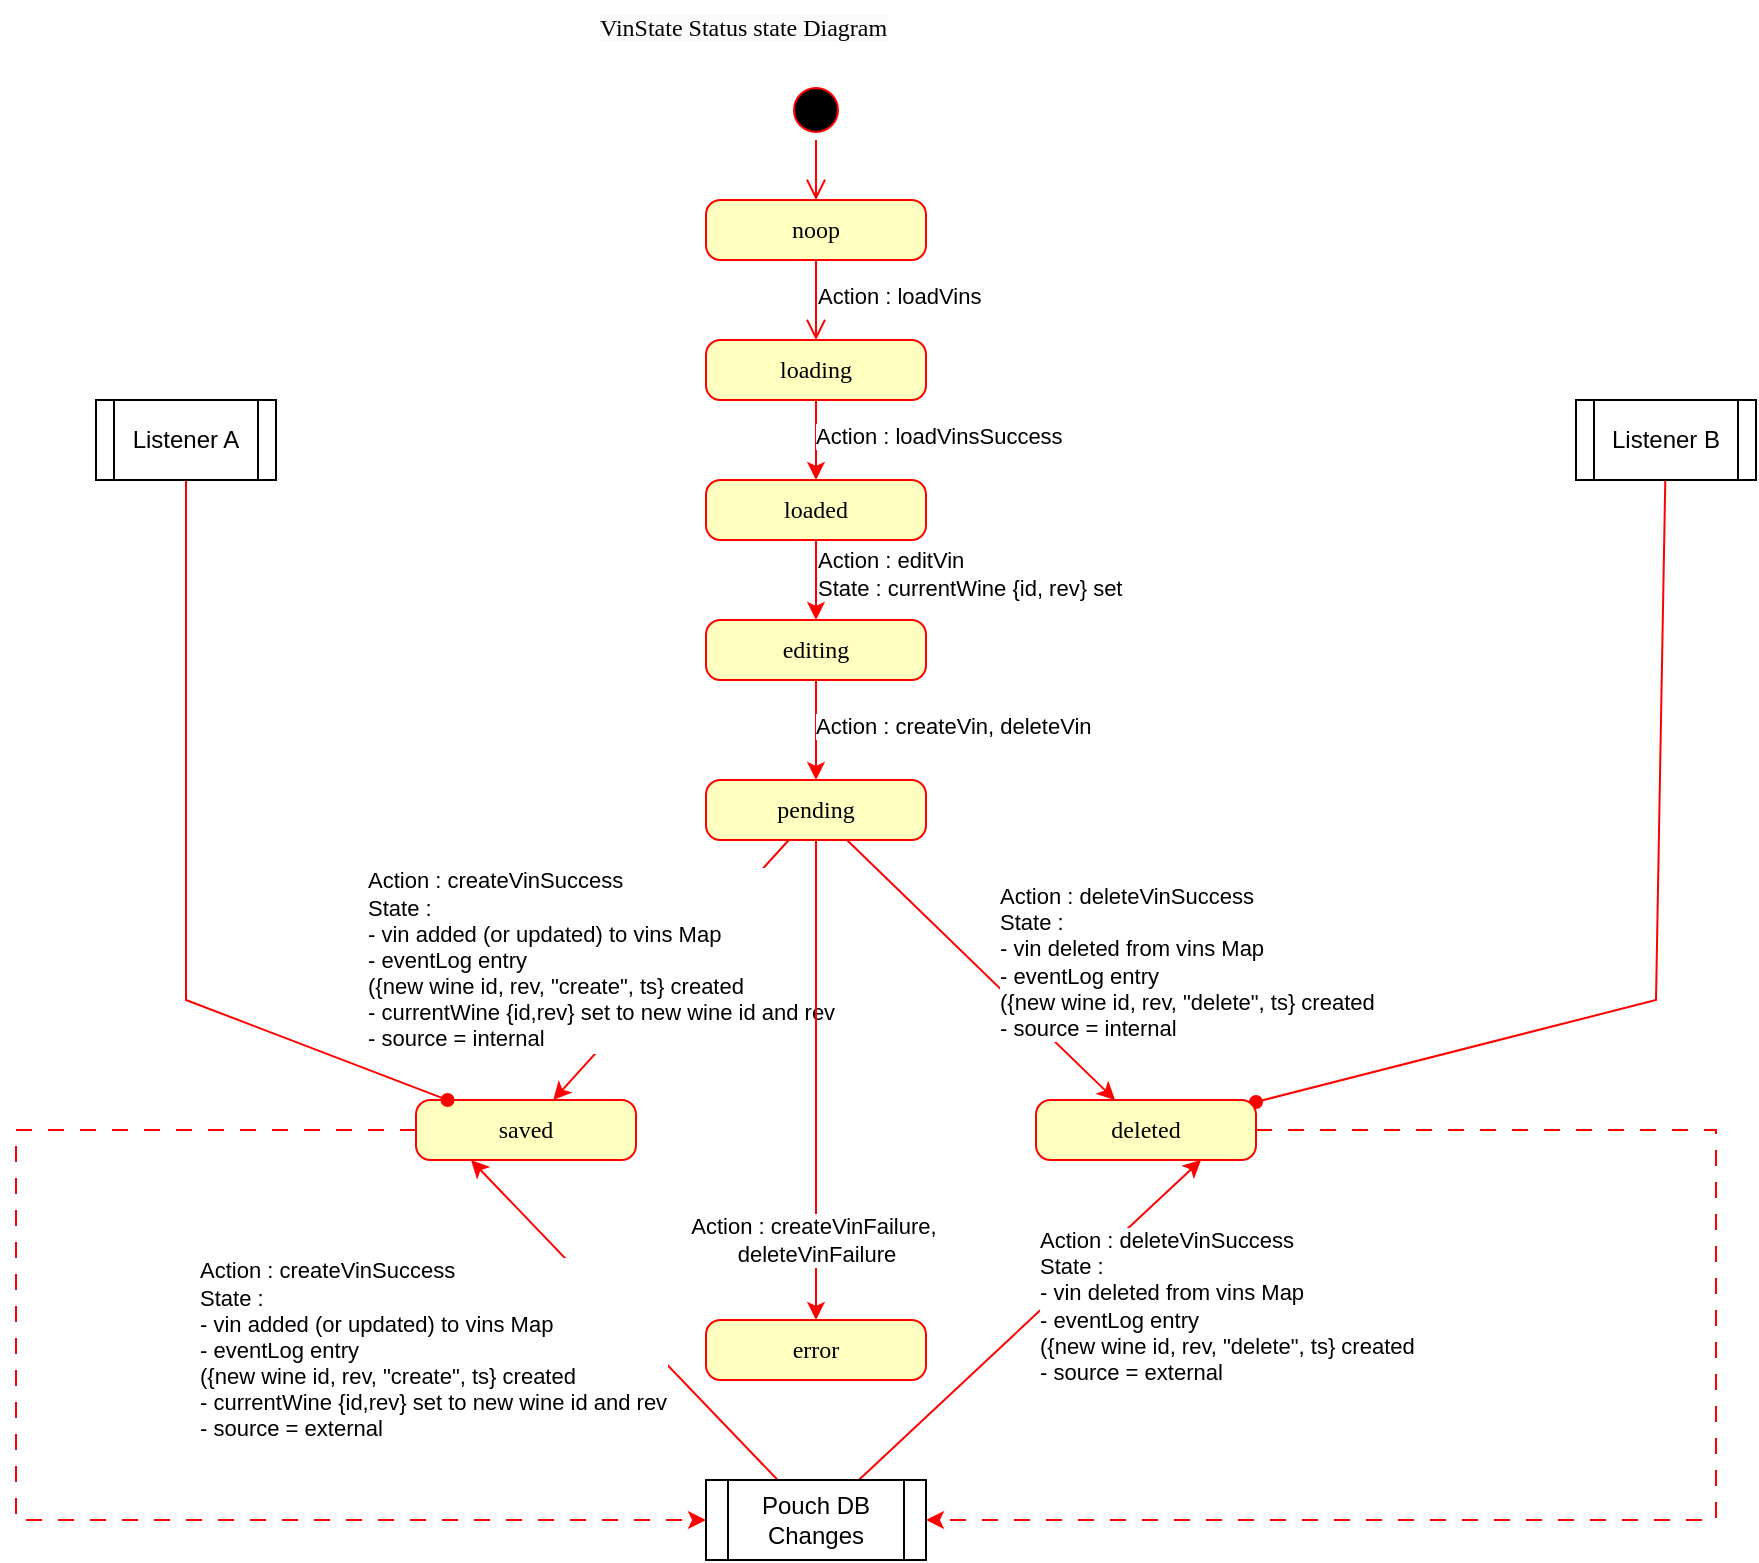 <mxfile version="20.8.16" type="device" pages="3"><diagram name="Status state diagram" id="58cdce13-f638-feb5-8d6f-7d28b1aa9fa0"><mxGraphModel dx="1261" dy="894" grid="1" gridSize="10" guides="1" tooltips="1" connect="1" arrows="1" fold="1" page="1" pageScale="1" pageWidth="1100" pageHeight="850" background="none" math="0" shadow="0"><root><mxCell id="0"/><mxCell id="1" parent="0"/><mxCell id="382b91b5511bd0f7-1" value="" style="ellipse;html=1;shape=startState;fillColor=#000000;strokeColor=#ff0000;rounded=1;shadow=0;comic=0;labelBackgroundColor=none;fontFamily=Verdana;fontSize=12;fontColor=#000000;align=center;direction=south;" parent="1" vertex="1"><mxGeometry x="425" y="60" width="30" height="30" as="geometry"/></mxCell><mxCell id="382b91b5511bd0f7-6" value="noop" style="rounded=1;whiteSpace=wrap;html=1;arcSize=24;fillColor=#ffffc0;strokeColor=#ff0000;shadow=0;comic=0;labelBackgroundColor=none;fontFamily=Verdana;fontSize=12;fontColor=#000000;align=center;" parent="1" vertex="1"><mxGeometry x="385" y="120" width="110" height="30" as="geometry"/></mxCell><mxCell id="2a3bc250acf0617d-9" style="edgeStyle=orthogonalEdgeStyle;html=1;labelBackgroundColor=none;endArrow=open;endSize=8;strokeColor=#ff0000;fontFamily=Verdana;fontSize=12;align=left;" parent="1" source="382b91b5511bd0f7-1" target="382b91b5511bd0f7-6" edge="1"><mxGeometry relative="1" as="geometry"/></mxCell><mxCell id="2a3bc250acf0617d-10" style="edgeStyle=orthogonalEdgeStyle;html=1;labelBackgroundColor=none;endArrow=open;endSize=8;strokeColor=#ff0000;fontFamily=Verdana;fontSize=12;align=left;entryX=0.5;entryY=0;entryDx=0;entryDy=0;" parent="1" source="382b91b5511bd0f7-6" target="PToJsRQ52dgiI2qYXvNa-2" edge="1"><mxGeometry relative="1" as="geometry"><mxPoint x="440" y="230" as="targetPoint"/></mxGeometry></mxCell><mxCell id="PToJsRQ52dgiI2qYXvNa-3" value="Action : loadVins" style="edgeLabel;html=1;align=left;verticalAlign=middle;resizable=0;points=[];" vertex="1" connectable="0" parent="2a3bc250acf0617d-10"><mxGeometry x="-0.1" y="-1" relative="1" as="geometry"><mxPoint as="offset"/></mxGeometry></mxCell><mxCell id="PToJsRQ52dgiI2qYXvNa-1" value="&lt;meta charset=&quot;utf-8&quot;&gt;&lt;span style=&quot;color: rgb(0, 0, 0); font-family: Verdana; font-size: 12px; font-style: normal; font-variant-ligatures: normal; font-variant-caps: normal; font-weight: 400; letter-spacing: normal; orphans: 2; text-align: center; text-indent: 0px; text-transform: none; widows: 2; word-spacing: 0px; -webkit-text-stroke-width: 0px; background-color: rgb(251, 251, 251); text-decoration-thickness: initial; text-decoration-style: initial; text-decoration-color: initial; float: none; display: inline !important;&quot;&gt;VinState Status state Diagram&lt;/span&gt;" style="text;whiteSpace=wrap;html=1;" vertex="1" parent="1"><mxGeometry x="330" y="20" width="220" height="40" as="geometry"/></mxCell><mxCell id="PToJsRQ52dgiI2qYXvNa-5" style="edgeStyle=orthogonalEdgeStyle;rounded=0;orthogonalLoop=1;jettySize=auto;html=1;entryX=0.5;entryY=0;entryDx=0;entryDy=0;strokeColor=#FF0000;" edge="1" parent="1" source="PToJsRQ52dgiI2qYXvNa-2" target="PToJsRQ52dgiI2qYXvNa-4"><mxGeometry relative="1" as="geometry"/></mxCell><mxCell id="PToJsRQ52dgiI2qYXvNa-6" value="Action :&amp;nbsp;loadVinsSuccess" style="edgeLabel;html=1;align=left;verticalAlign=middle;resizable=0;points=[];" vertex="1" connectable="0" parent="PToJsRQ52dgiI2qYXvNa-5"><mxGeometry x="-0.1" y="-2" relative="1" as="geometry"><mxPoint as="offset"/></mxGeometry></mxCell><mxCell id="PToJsRQ52dgiI2qYXvNa-2" value="loading" style="rounded=1;whiteSpace=wrap;html=1;arcSize=24;fillColor=#ffffc0;strokeColor=#ff0000;shadow=0;comic=0;labelBackgroundColor=none;fontFamily=Verdana;fontSize=12;fontColor=#000000;align=center;" vertex="1" parent="1"><mxGeometry x="385" y="190" width="110" height="30" as="geometry"/></mxCell><mxCell id="PToJsRQ52dgiI2qYXvNa-8" style="edgeStyle=orthogonalEdgeStyle;rounded=0;orthogonalLoop=1;jettySize=auto;html=1;entryX=0.5;entryY=0;entryDx=0;entryDy=0;strokeColor=#FF0000;" edge="1" parent="1" source="PToJsRQ52dgiI2qYXvNa-4" target="PToJsRQ52dgiI2qYXvNa-7"><mxGeometry relative="1" as="geometry"/></mxCell><mxCell id="PToJsRQ52dgiI2qYXvNa-9" value="Action : editVin&lt;br&gt;State : currentWine {id, rev} set" style="edgeLabel;html=1;align=left;verticalAlign=middle;resizable=0;points=[];" vertex="1" connectable="0" parent="PToJsRQ52dgiI2qYXvNa-8"><mxGeometry x="-0.15" y="-1" relative="1" as="geometry"><mxPoint as="offset"/></mxGeometry></mxCell><mxCell id="PToJsRQ52dgiI2qYXvNa-4" value="loaded" style="rounded=1;whiteSpace=wrap;html=1;arcSize=24;fillColor=#ffffc0;strokeColor=#ff0000;shadow=0;comic=0;labelBackgroundColor=none;fontFamily=Verdana;fontSize=12;fontColor=#000000;align=center;" vertex="1" parent="1"><mxGeometry x="385" y="260" width="110" height="30" as="geometry"/></mxCell><mxCell id="PToJsRQ52dgiI2qYXvNa-11" style="edgeStyle=orthogonalEdgeStyle;rounded=0;orthogonalLoop=1;jettySize=auto;html=1;entryX=0.5;entryY=0;entryDx=0;entryDy=0;strokeColor=#FF0000;" edge="1" parent="1" source="PToJsRQ52dgiI2qYXvNa-7" target="PToJsRQ52dgiI2qYXvNa-10"><mxGeometry relative="1" as="geometry"/></mxCell><mxCell id="PToJsRQ52dgiI2qYXvNa-12" value="Action : createVin, deleteVin&amp;nbsp;" style="edgeLabel;html=1;align=left;verticalAlign=middle;resizable=0;points=[];" vertex="1" connectable="0" parent="PToJsRQ52dgiI2qYXvNa-11"><mxGeometry x="-0.1" y="-2" relative="1" as="geometry"><mxPoint as="offset"/></mxGeometry></mxCell><mxCell id="PToJsRQ52dgiI2qYXvNa-7" value="editing" style="rounded=1;whiteSpace=wrap;html=1;arcSize=24;fillColor=#ffffc0;strokeColor=#ff0000;shadow=0;comic=0;labelBackgroundColor=none;fontFamily=Verdana;fontSize=12;fontColor=#000000;align=center;" vertex="1" parent="1"><mxGeometry x="385" y="330" width="110" height="30" as="geometry"/></mxCell><mxCell id="PToJsRQ52dgiI2qYXvNa-15" style="rounded=0;orthogonalLoop=1;jettySize=auto;html=1;strokeColor=#FF0000;align=left;" edge="1" parent="1" source="PToJsRQ52dgiI2qYXvNa-10" target="PToJsRQ52dgiI2qYXvNa-13"><mxGeometry relative="1" as="geometry"/></mxCell><mxCell id="PToJsRQ52dgiI2qYXvNa-16" value="Action :&amp;nbsp;createVinSuccess&lt;br&gt;State : &lt;br&gt;- vin added (or updated) to vins Map&lt;br&gt;- eventLog entry &lt;br&gt;({new wine id, rev, &quot;create&quot;, ts} created&lt;br&gt;- currentWine {id,rev} set to new wine id and rev&lt;br&gt;- source = internal" style="edgeLabel;html=1;align=left;verticalAlign=middle;resizable=0;points=[];" vertex="1" connectable="0" parent="PToJsRQ52dgiI2qYXvNa-15"><mxGeometry x="-0.342" y="2" relative="1" as="geometry"><mxPoint x="-175" y="16" as="offset"/></mxGeometry></mxCell><mxCell id="PToJsRQ52dgiI2qYXvNa-20" style="edgeStyle=none;rounded=0;orthogonalLoop=1;jettySize=auto;html=1;strokeColor=#FF0000;" edge="1" parent="1" source="PToJsRQ52dgiI2qYXvNa-10" target="PToJsRQ52dgiI2qYXvNa-19"><mxGeometry relative="1" as="geometry"/></mxCell><mxCell id="PToJsRQ52dgiI2qYXvNa-21" value="Action : createVinFailure,&amp;nbsp;&lt;br&gt;deleteVinFailure" style="edgeLabel;html=1;align=center;verticalAlign=middle;resizable=0;points=[];" vertex="1" connectable="0" parent="PToJsRQ52dgiI2qYXvNa-20"><mxGeometry x="0.343" relative="1" as="geometry"><mxPoint y="39" as="offset"/></mxGeometry></mxCell><mxCell id="PToJsRQ52dgiI2qYXvNa-10" value="pending" style="rounded=1;whiteSpace=wrap;html=1;arcSize=24;fillColor=#ffffc0;strokeColor=#ff0000;shadow=0;comic=0;labelBackgroundColor=none;fontFamily=Verdana;fontSize=12;fontColor=#000000;align=center;" vertex="1" parent="1"><mxGeometry x="385" y="410" width="110" height="30" as="geometry"/></mxCell><mxCell id="PToJsRQ52dgiI2qYXvNa-23" style="edgeStyle=orthogonalEdgeStyle;rounded=0;orthogonalLoop=1;jettySize=auto;html=1;entryX=0;entryY=0.5;entryDx=0;entryDy=0;strokeColor=#FF0000;dashed=1;dashPattern=8 8;" edge="1" parent="1" source="PToJsRQ52dgiI2qYXvNa-13" target="PToJsRQ52dgiI2qYXvNa-22"><mxGeometry relative="1" as="geometry"><Array as="points"><mxPoint x="40" y="585"/><mxPoint x="40" y="780"/></Array></mxGeometry></mxCell><mxCell id="PToJsRQ52dgiI2qYXvNa-13" value="saved" style="rounded=1;whiteSpace=wrap;html=1;arcSize=24;fillColor=#ffffc0;strokeColor=#ff0000;shadow=0;comic=0;labelBackgroundColor=none;fontFamily=Verdana;fontSize=12;fontColor=#000000;align=center;" vertex="1" parent="1"><mxGeometry x="240" y="570" width="110" height="30" as="geometry"/></mxCell><mxCell id="PToJsRQ52dgiI2qYXvNa-24" style="edgeStyle=orthogonalEdgeStyle;rounded=0;orthogonalLoop=1;jettySize=auto;html=1;entryX=1;entryY=0.5;entryDx=0;entryDy=0;strokeColor=#FF0000;dashed=1;dashPattern=8 8;" edge="1" parent="1" source="PToJsRQ52dgiI2qYXvNa-14" target="PToJsRQ52dgiI2qYXvNa-22"><mxGeometry relative="1" as="geometry"><Array as="points"><mxPoint x="890" y="585"/><mxPoint x="890" y="780"/></Array></mxGeometry></mxCell><mxCell id="PToJsRQ52dgiI2qYXvNa-32" style="edgeStyle=none;rounded=0;orthogonalLoop=1;jettySize=auto;html=1;strokeColor=#FF0000;endArrow=none;endFill=0;startArrow=oval;startFill=1;" edge="1" parent="1" source="PToJsRQ52dgiI2qYXvNa-14" target="PToJsRQ52dgiI2qYXvNa-31"><mxGeometry relative="1" as="geometry"><Array as="points"><mxPoint x="860" y="520"/></Array></mxGeometry></mxCell><mxCell id="PToJsRQ52dgiI2qYXvNa-14" value="deleted" style="rounded=1;whiteSpace=wrap;html=1;arcSize=24;fillColor=#ffffc0;strokeColor=#ff0000;shadow=0;comic=0;labelBackgroundColor=none;fontFamily=Verdana;fontSize=12;fontColor=#000000;align=center;" vertex="1" parent="1"><mxGeometry x="550" y="570" width="110" height="30" as="geometry"/></mxCell><mxCell id="PToJsRQ52dgiI2qYXvNa-17" style="rounded=0;orthogonalLoop=1;jettySize=auto;html=1;strokeColor=#FF0000;align=left;" edge="1" parent="1" source="PToJsRQ52dgiI2qYXvNa-10" target="PToJsRQ52dgiI2qYXvNa-14"><mxGeometry relative="1" as="geometry"><mxPoint x="436.607" y="450" as="sourcePoint"/><mxPoint x="338.393" y="560" as="targetPoint"/></mxGeometry></mxCell><mxCell id="PToJsRQ52dgiI2qYXvNa-18" value="Action : deleteVinSuccess&lt;br&gt;State : &lt;br&gt;- vin deleted from vins Map&lt;br&gt;- eventLog entry &lt;br&gt;({new wine id, rev, &quot;delete&quot;, ts} created&lt;br&gt;- source = internal" style="edgeLabel;html=1;align=left;verticalAlign=middle;resizable=0;points=[];" vertex="1" connectable="0" parent="PToJsRQ52dgiI2qYXvNa-17"><mxGeometry x="-0.342" y="2" relative="1" as="geometry"><mxPoint x="29" y="19" as="offset"/></mxGeometry></mxCell><mxCell id="PToJsRQ52dgiI2qYXvNa-19" value="error" style="rounded=1;whiteSpace=wrap;html=1;arcSize=24;fillColor=#ffffc0;strokeColor=#ff0000;shadow=0;comic=0;labelBackgroundColor=none;fontFamily=Verdana;fontSize=12;fontColor=#000000;align=center;" vertex="1" parent="1"><mxGeometry x="385" y="680" width="110" height="30" as="geometry"/></mxCell><mxCell id="PToJsRQ52dgiI2qYXvNa-25" style="rounded=0;orthogonalLoop=1;jettySize=auto;html=1;strokeColor=#FF0000;entryX=0.25;entryY=1;entryDx=0;entryDy=0;" edge="1" parent="1" source="PToJsRQ52dgiI2qYXvNa-22" target="PToJsRQ52dgiI2qYXvNa-13"><mxGeometry relative="1" as="geometry"/></mxCell><mxCell id="PToJsRQ52dgiI2qYXvNa-27" value="Action :&amp;nbsp;createVinSuccess&lt;br style=&quot;border-color: var(--border-color);&quot;&gt;&lt;span style=&quot;&quot;&gt;State :&lt;/span&gt;&lt;br style=&quot;border-color: var(--border-color);&quot;&gt;&lt;span style=&quot;&quot;&gt;- vin added (or updated) to vins Map&lt;/span&gt;&lt;br style=&quot;border-color: var(--border-color);&quot;&gt;&lt;span style=&quot;&quot;&gt;- eventLog entry&lt;/span&gt;&lt;br style=&quot;border-color: var(--border-color);&quot;&gt;&lt;span style=&quot;&quot;&gt;({new wine id, rev, &quot;create&quot;, ts} created&lt;/span&gt;&lt;br style=&quot;border-color: var(--border-color);&quot;&gt;&lt;span style=&quot;&quot;&gt;- currentWine {id,rev} set to new wine id and rev&lt;/span&gt;&lt;br style=&quot;border-color: var(--border-color);&quot;&gt;&lt;div style=&quot;&quot;&gt;- source = external&lt;/div&gt;" style="edgeLabel;html=1;align=left;verticalAlign=middle;resizable=0;points=[];" vertex="1" connectable="0" parent="PToJsRQ52dgiI2qYXvNa-25"><mxGeometry x="0.039" relative="1" as="geometry"><mxPoint x="-211" y="18" as="offset"/></mxGeometry></mxCell><mxCell id="PToJsRQ52dgiI2qYXvNa-26" style="edgeStyle=none;rounded=0;orthogonalLoop=1;jettySize=auto;html=1;entryX=0.75;entryY=1;entryDx=0;entryDy=0;strokeColor=#FF0000;" edge="1" parent="1" source="PToJsRQ52dgiI2qYXvNa-22" target="PToJsRQ52dgiI2qYXvNa-14"><mxGeometry relative="1" as="geometry"/></mxCell><mxCell id="PToJsRQ52dgiI2qYXvNa-28" value="Action : deleteVinSuccess&lt;br style=&quot;border-color: var(--border-color);&quot;&gt;&lt;span style=&quot;&quot;&gt;State :&lt;/span&gt;&lt;br style=&quot;border-color: var(--border-color);&quot;&gt;&lt;span style=&quot;&quot;&gt;- vin deleted from vins Map&lt;/span&gt;&lt;br style=&quot;border-color: var(--border-color);&quot;&gt;&lt;span style=&quot;&quot;&gt;- eventLog entry&lt;/span&gt;&lt;br style=&quot;border-color: var(--border-color);&quot;&gt;&lt;span style=&quot;&quot;&gt;({new wine id, rev, &quot;delete&quot;, ts} created&lt;/span&gt;&lt;br style=&quot;border-color: var(--border-color);&quot;&gt;&lt;span style=&quot;&quot;&gt;- source = external&lt;/span&gt;" style="edgeLabel;html=1;align=left;verticalAlign=middle;resizable=0;points=[];" vertex="1" connectable="0" parent="PToJsRQ52dgiI2qYXvNa-26"><mxGeometry x="0.057" y="3" relative="1" as="geometry"><mxPoint as="offset"/></mxGeometry></mxCell><mxCell id="PToJsRQ52dgiI2qYXvNa-22" value="Pouch DB Changes" style="shape=process;whiteSpace=wrap;html=1;backgroundOutline=1;" vertex="1" parent="1"><mxGeometry x="385" y="760" width="110" height="40" as="geometry"/></mxCell><mxCell id="PToJsRQ52dgiI2qYXvNa-30" style="edgeStyle=none;rounded=0;orthogonalLoop=1;jettySize=auto;html=1;strokeColor=#FF0000;endArrow=oval;endFill=1;" edge="1" parent="1" source="PToJsRQ52dgiI2qYXvNa-29" target="PToJsRQ52dgiI2qYXvNa-13"><mxGeometry relative="1" as="geometry"><Array as="points"><mxPoint x="125" y="520"/></Array></mxGeometry></mxCell><mxCell id="PToJsRQ52dgiI2qYXvNa-29" value="Listener A" style="shape=process;whiteSpace=wrap;html=1;backgroundOutline=1;" vertex="1" parent="1"><mxGeometry x="80" y="220" width="90" height="40" as="geometry"/></mxCell><mxCell id="PToJsRQ52dgiI2qYXvNa-31" value="Listener B" style="shape=process;whiteSpace=wrap;html=1;backgroundOutline=1;" vertex="1" parent="1"><mxGeometry x="820" y="220" width="90" height="40" as="geometry"/></mxCell></root></mxGraphModel></diagram><diagram id="451fx7DQcDaVuoOWkHTf" name="Listeners logic"><mxGraphModel dx="1261" dy="894" grid="1" gridSize="10" guides="1" tooltips="1" connect="1" arrows="1" fold="1" page="1" pageScale="1" pageWidth="1654" pageHeight="1169" math="0" shadow="0"><root><mxCell id="0"/><mxCell id="1" parent="0"/></root></mxGraphModel></diagram><diagram id="hDj2-_hlJABQjN8QBhhg" name="Photo logic"><mxGraphModel dx="1051" dy="745" grid="1" gridSize="10" guides="1" tooltips="1" connect="1" arrows="1" fold="1" page="1" pageScale="1" pageWidth="1654" pageHeight="1169" math="0" shadow="0"><root><mxCell id="0"/><mxCell id="1" parent="0"/><mxCell id="-LWwe05kbRu1qcl8X8ct-4" value="Photo file upload" style="edgeStyle=none;rounded=0;orthogonalLoop=1;jettySize=auto;html=1;strokeColor=#000000;startArrow=none;startFill=0;endArrow=classic;endFill=1;" edge="1" parent="1" source="-LWwe05kbRu1qcl8X8ct-1" target="-LWwe05kbRu1qcl8X8ct-3"><mxGeometry relative="1" as="geometry"/></mxCell><mxCell id="-LWwe05kbRu1qcl8X8ct-7" style="edgeStyle=none;rounded=0;orthogonalLoop=1;jettySize=auto;html=1;strokeColor=#000000;startArrow=none;startFill=0;endArrow=classic;endFill=1;" edge="1" parent="1" source="-LWwe05kbRu1qcl8X8ct-16" target="-LWwe05kbRu1qcl8X8ct-6"><mxGeometry relative="1" as="geometry"/></mxCell><mxCell id="-LWwe05kbRu1qcl8X8ct-8" value="Click &quot;Add&quot;" style="edgeLabel;html=1;align=center;verticalAlign=middle;resizable=0;points=[];fontSize=9;" vertex="1" connectable="0" parent="-LWwe05kbRu1qcl8X8ct-7"><mxGeometry x="0.14" y="-1" relative="1" as="geometry"><mxPoint as="offset"/></mxGeometry></mxCell><mxCell id="-LWwe05kbRu1qcl8X8ct-17" style="edgeStyle=none;rounded=0;orthogonalLoop=1;jettySize=auto;html=1;strokeColor=#000000;startArrow=none;startFill=0;endArrow=classic;endFill=1;dashed=1;" edge="1" parent="1" source="-LWwe05kbRu1qcl8X8ct-1" target="-LWwe05kbRu1qcl8X8ct-16"><mxGeometry relative="1" as="geometry"/></mxCell><mxCell id="-LWwe05kbRu1qcl8X8ct-1" value="- No photo attached&lt;br&gt;- no photo in DB" style="ellipse;whiteSpace=wrap;html=1;shadow=0;fontFamily=Helvetica;fontSize=12;fontColor=default;align=center;strokeColor=#6c8ebf;fillColor=#dae8fc;" vertex="1" parent="1"><mxGeometry x="275" y="190" width="120" height="60" as="geometry"/></mxCell><mxCell id="-LWwe05kbRu1qcl8X8ct-2" value="- Photo attached&lt;br&gt;- new photo saved in DB" style="ellipse;whiteSpace=wrap;html=1;shadow=0;fontFamily=Helvetica;fontSize=12;fontColor=default;align=center;strokeColor=#6c8ebf;fillColor=#dae8fc;" vertex="1" parent="1"><mxGeometry x="270" y="630" width="130" height="60" as="geometry"/></mxCell><mxCell id="-LWwe05kbRu1qcl8X8ct-5" value="Wine saved" style="edgeStyle=none;rounded=0;orthogonalLoop=1;jettySize=auto;html=1;entryX=0.5;entryY=0;entryDx=0;entryDy=0;strokeColor=#000000;startArrow=none;startFill=0;endArrow=classic;endFill=1;" edge="1" parent="1" source="-LWwe05kbRu1qcl8X8ct-3" target="-LWwe05kbRu1qcl8X8ct-2"><mxGeometry relative="1" as="geometry"/></mxCell><mxCell id="-LWwe05kbRu1qcl8X8ct-23" style="edgeStyle=none;rounded=0;orthogonalLoop=1;jettySize=auto;html=1;strokeColor=#000000;fontSize=9;startArrow=none;startFill=0;endArrow=classic;endFill=1;dashed=1;" edge="1" parent="1" source="-LWwe05kbRu1qcl8X8ct-3" target="-LWwe05kbRu1qcl8X8ct-22"><mxGeometry relative="1" as="geometry"/></mxCell><mxCell id="-LWwe05kbRu1qcl8X8ct-3" value="- photo attached &lt;br&gt;- no Photo in DB" style="ellipse;whiteSpace=wrap;html=1;shadow=0;fontFamily=Helvetica;fontSize=12;fontColor=default;align=center;strokeColor=#6c8ebf;fillColor=#dae8fc;" vertex="1" parent="1"><mxGeometry x="270" y="410" width="130" height="70" as="geometry"/></mxCell><mxCell id="-LWwe05kbRu1qcl8X8ct-15" value="Select photo file" style="edgeStyle=none;rounded=0;orthogonalLoop=1;jettySize=auto;html=1;strokeColor=#000000;startArrow=none;startFill=0;endArrow=classic;endFill=1;fontSize=9;" edge="1" parent="1" source="-LWwe05kbRu1qcl8X8ct-6" target="-LWwe05kbRu1qcl8X8ct-19"><mxGeometry relative="1" as="geometry"/></mxCell><mxCell id="-LWwe05kbRu1qcl8X8ct-6" value="Photo file selection window" style="rounded=1;whiteSpace=wrap;html=1;" vertex="1" parent="1"><mxGeometry x="880" y="195" width="120" height="50" as="geometry"/></mxCell><mxCell id="-LWwe05kbRu1qcl8X8ct-24" style="edgeStyle=none;rounded=0;orthogonalLoop=1;jettySize=auto;html=1;strokeColor=#000000;fontSize=9;startArrow=none;startFill=0;endArrow=classic;endFill=1;" edge="1" parent="1" source="-LWwe05kbRu1qcl8X8ct-14" target="-LWwe05kbRu1qcl8X8ct-57"><mxGeometry relative="1" as="geometry"/></mxCell><mxCell id="-LWwe05kbRu1qcl8X8ct-25" value="click &quot;keep&quot;" style="edgeLabel;html=1;align=center;verticalAlign=middle;resizable=0;points=[];fontSize=9;" vertex="1" connectable="0" parent="-LWwe05kbRu1qcl8X8ct-24"><mxGeometry x="-0.259" y="-1" relative="1" as="geometry"><mxPoint x="-21" y="-4" as="offset"/></mxGeometry></mxCell><mxCell id="-LWwe05kbRu1qcl8X8ct-27" style="edgeStyle=none;rounded=0;orthogonalLoop=1;jettySize=auto;html=1;strokeColor=#000000;fontSize=9;startArrow=none;startFill=0;endArrow=classic;endFill=1;" edge="1" parent="1" source="-LWwe05kbRu1qcl8X8ct-14" target="-LWwe05kbRu1qcl8X8ct-26"><mxGeometry relative="1" as="geometry"/></mxCell><mxCell id="-LWwe05kbRu1qcl8X8ct-14" value="Photo shown in modal with 'keep', 'cancel' buttons" style="rounded=1;whiteSpace=wrap;html=1;" vertex="1" parent="1"><mxGeometry x="880" y="410" width="120" height="50" as="geometry"/></mxCell><mxCell id="-LWwe05kbRu1qcl8X8ct-16" value="No wine icon &quot;add button&quot; - save disabled" style="rounded=1;whiteSpace=wrap;html=1;" vertex="1" parent="1"><mxGeometry x="600" y="195" width="120" height="50" as="geometry"/></mxCell><mxCell id="-LWwe05kbRu1qcl8X8ct-20" style="edgeStyle=none;rounded=0;orthogonalLoop=1;jettySize=auto;html=1;entryX=0.5;entryY=0;entryDx=0;entryDy=0;strokeColor=#000000;fontSize=8;startArrow=none;startFill=0;endArrow=classic;endFill=1;" edge="1" parent="1" source="-LWwe05kbRu1qcl8X8ct-19" target="-LWwe05kbRu1qcl8X8ct-14"><mxGeometry relative="1" as="geometry"/></mxCell><mxCell id="-LWwe05kbRu1qcl8X8ct-21" value="showModal(currentPhoto, &quot;add&quot;)" style="edgeLabel;html=1;align=center;verticalAlign=middle;resizable=0;points=[];fontSize=8;" vertex="1" connectable="0" parent="-LWwe05kbRu1qcl8X8ct-20"><mxGeometry x="0.03" y="1" relative="1" as="geometry"><mxPoint as="offset"/></mxGeometry></mxCell><mxCell id="-LWwe05kbRu1qcl8X8ct-19" value="currentPhoto.data = File internal blob&amp;nbsp;&lt;br style=&quot;font-size: 8px;&quot;&gt;currentPhoto.name = File name&lt;br style=&quot;font-size: 8px;&quot;&gt;currentPhoto.type = file type" style="shape=process;whiteSpace=wrap;html=1;backgroundOutline=1;shadow=0;fontSize=8;align=left;size=0.056;" vertex="1" parent="1"><mxGeometry x="860" y="300" width="160" height="45" as="geometry"/></mxCell><mxCell id="-LWwe05kbRu1qcl8X8ct-31" value="click &quot;save&quot;" style="edgeStyle=elbowEdgeStyle;rounded=0;orthogonalLoop=1;jettySize=auto;html=1;strokeColor=#000000;fontSize=9;startArrow=none;startFill=0;endArrow=classic;endFill=1;elbow=vertical;" edge="1" parent="1" source="-LWwe05kbRu1qcl8X8ct-22" target="-LWwe05kbRu1qcl8X8ct-33"><mxGeometry x="0.143" relative="1" as="geometry"><mxPoint x="660" y="580" as="targetPoint"/><mxPoint as="offset"/></mxGeometry></mxCell><mxCell id="-LWwe05kbRu1qcl8X8ct-37" style="rounded=0;orthogonalLoop=1;jettySize=auto;html=1;strokeColor=#000000;fontSize=9;startArrow=none;startFill=0;endArrow=classic;endFill=1;" edge="1" parent="1" source="-LWwe05kbRu1qcl8X8ct-57" target="-LWwe05kbRu1qcl8X8ct-36"><mxGeometry relative="1" as="geometry"/></mxCell><mxCell id="-LWwe05kbRu1qcl8X8ct-38" value="Click image name button" style="edgeLabel;html=1;align=center;verticalAlign=middle;resizable=0;points=[];fontSize=9;" vertex="1" connectable="0" parent="-LWwe05kbRu1qcl8X8ct-37"><mxGeometry x="0.061" relative="1" as="geometry"><mxPoint as="offset"/></mxGeometry></mxCell><mxCell id="-LWwe05kbRu1qcl8X8ct-22" value="Photo name shown as a button (to view it) - save disabled" style="rounded=1;whiteSpace=wrap;html=1;" vertex="1" parent="1"><mxGeometry x="600" y="410" width="120" height="50" as="geometry"/></mxCell><mxCell id="-LWwe05kbRu1qcl8X8ct-28" style="edgeStyle=elbowEdgeStyle;rounded=0;orthogonalLoop=1;jettySize=auto;html=1;strokeColor=#000000;fontSize=9;startArrow=none;startFill=0;endArrow=classic;endFill=1;entryX=1;entryY=0.5;entryDx=0;entryDy=0;" edge="1" parent="1" source="-LWwe05kbRu1qcl8X8ct-26" target="-LWwe05kbRu1qcl8X8ct-47"><mxGeometry relative="1" as="geometry"><Array as="points"><mxPoint x="1120" y="170"/></Array></mxGeometry></mxCell><mxCell id="-LWwe05kbRu1qcl8X8ct-30" value="Click 'cancel'" style="edgeLabel;html=1;align=center;verticalAlign=middle;resizable=0;points=[];fontSize=9;" vertex="1" connectable="0" parent="-LWwe05kbRu1qcl8X8ct-28"><mxGeometry x="-0.678" y="-2" relative="1" as="geometry"><mxPoint as="offset"/></mxGeometry></mxCell><mxCell id="-LWwe05kbRu1qcl8X8ct-26" value="Reset currentPhoto to default (empty) values" style="shape=process;whiteSpace=wrap;html=1;backgroundOutline=1;shadow=0;fontSize=8;align=left;size=0.056;" vertex="1" parent="1"><mxGeometry x="1050" y="410" width="130" height="45" as="geometry"/></mxCell><mxCell id="-LWwe05kbRu1qcl8X8ct-29" value="&lt;span style=&quot;color: rgb(0, 0, 0); font-family: Helvetica; font-size: 9px; font-style: normal; font-variant-ligatures: normal; font-variant-caps: normal; font-weight: 400; letter-spacing: normal; orphans: 2; text-align: center; text-indent: 0px; text-transform: none; widows: 2; word-spacing: 0px; -webkit-text-stroke-width: 0px; text-decoration-thickness: initial; text-decoration-style: initial; text-decoration-color: initial; float: none; display: inline !important;&quot;&gt;Condition : currentPhoto.name = &quot;&quot;&lt;br&gt;dirtyPhoto = false&lt;br&gt;&lt;/span&gt;" style="text;whiteSpace=wrap;html=1;fontSize=9;fillColor=none;labelBackgroundColor=#E6E6E6;" vertex="1" parent="1"><mxGeometry x="584.5" y="245" width="151" height="20" as="geometry"/></mxCell><mxCell id="-LWwe05kbRu1qcl8X8ct-32" value="Home screen" style="rounded=1;whiteSpace=wrap;html=1;" vertex="1" parent="1"><mxGeometry x="600" y="635" width="120" height="50" as="geometry"/></mxCell><mxCell id="-LWwe05kbRu1qcl8X8ct-34" style="edgeStyle=elbowEdgeStyle;rounded=0;orthogonalLoop=1;jettySize=auto;html=1;strokeColor=#000000;fontSize=9;startArrow=none;startFill=0;endArrow=classic;endFill=1;" edge="1" parent="1" source="-LWwe05kbRu1qcl8X8ct-33" target="-LWwe05kbRu1qcl8X8ct-32"><mxGeometry relative="1" as="geometry"/></mxCell><mxCell id="-LWwe05kbRu1qcl8X8ct-33" value="currentPhoto.data merged into vin object&lt;br&gt;save operation (save in DB + save in COS)" style="shape=process;whiteSpace=wrap;html=1;backgroundOutline=1;shadow=0;fontSize=8;align=left;size=0.056;" vertex="1" parent="1"><mxGeometry x="580" y="530" width="160" height="45" as="geometry"/></mxCell><mxCell id="-LWwe05kbRu1qcl8X8ct-35" value="&lt;span style=&quot;color: rgb(0, 0, 0); font-family: Helvetica; font-size: 9px; font-style: normal; font-variant-ligatures: normal; font-variant-caps: normal; font-weight: 400; letter-spacing: normal; orphans: 2; text-align: center; text-indent: 0px; text-transform: none; widows: 2; word-spacing: 0px; -webkit-text-stroke-width: 0px; text-decoration-thickness: initial; text-decoration-style: initial; text-decoration-color: initial; float: none; display: inline !important;&quot;&gt;Condition : currentPhoto.name != &quot;&quot;&lt;br&gt;dirtyPhoto = true&lt;br&gt;&lt;/span&gt;" style="text;whiteSpace=wrap;html=1;fontSize=9;fillColor=none;labelBackgroundColor=#E6E6E6;" vertex="1" parent="1"><mxGeometry x="589" y="460" width="151" height="20" as="geometry"/></mxCell><mxCell id="-LWwe05kbRu1qcl8X8ct-39" style="edgeStyle=elbowEdgeStyle;rounded=0;orthogonalLoop=1;jettySize=auto;html=1;strokeColor=#000000;fontSize=9;startArrow=none;startFill=0;endArrow=classic;endFill=1;" edge="1" parent="1" source="-LWwe05kbRu1qcl8X8ct-36" target="-LWwe05kbRu1qcl8X8ct-6"><mxGeometry relative="1" as="geometry"><Array as="points"><mxPoint x="1220" y="400"/></Array></mxGeometry></mxCell><mxCell id="-LWwe05kbRu1qcl8X8ct-40" value="click &quot;Replace&quot;" style="edgeLabel;html=1;align=center;verticalAlign=middle;resizable=0;points=[];fontSize=9;" vertex="1" connectable="0" parent="-LWwe05kbRu1qcl8X8ct-39"><mxGeometry x="-0.767" y="-3" relative="1" as="geometry"><mxPoint x="48" y="-3" as="offset"/></mxGeometry></mxCell><mxCell id="-LWwe05kbRu1qcl8X8ct-41" value="click &quot;delete&quot;" style="rounded=0;orthogonalLoop=1;jettySize=auto;html=1;strokeColor=#000000;fontSize=9;startArrow=none;startFill=0;endArrow=classic;endFill=1;" edge="1" parent="1" source="-LWwe05kbRu1qcl8X8ct-36" target="-LWwe05kbRu1qcl8X8ct-26"><mxGeometry x="0.316" relative="1" as="geometry"><mxPoint as="offset"/></mxGeometry></mxCell><mxCell id="-LWwe05kbRu1qcl8X8ct-42" style="edgeStyle=none;rounded=0;orthogonalLoop=1;jettySize=auto;html=1;strokeColor=#000000;fontSize=9;startArrow=none;startFill=0;endArrow=classic;endFill=1;exitX=0;exitY=0.5;exitDx=0;exitDy=0;" edge="1" parent="1" source="-LWwe05kbRu1qcl8X8ct-36" target="-LWwe05kbRu1qcl8X8ct-57"><mxGeometry relative="1" as="geometry"/></mxCell><mxCell id="-LWwe05kbRu1qcl8X8ct-43" value="Click &quot;cancel&quot;" style="edgeLabel;html=1;align=center;verticalAlign=middle;resizable=0;points=[];fontSize=9;" vertex="1" connectable="0" parent="-LWwe05kbRu1qcl8X8ct-42"><mxGeometry x="-0.425" y="2" relative="1" as="geometry"><mxPoint as="offset"/></mxGeometry></mxCell><mxCell id="-LWwe05kbRu1qcl8X8ct-36" value="Photo shown in modal with 'replace', 'cancel', 'delete' buttons" style="rounded=1;whiteSpace=wrap;html=1;" vertex="1" parent="1"><mxGeometry x="880" y="530" width="120" height="70" as="geometry"/></mxCell><mxCell id="-LWwe05kbRu1qcl8X8ct-44" style="edgeStyle=none;rounded=0;orthogonalLoop=1;jettySize=auto;html=1;strokeColor=#000000;fontSize=9;startArrow=none;startFill=0;endArrow=classic;endFill=1;dashed=1;" edge="1" parent="1" source="-LWwe05kbRu1qcl8X8ct-2" target="-LWwe05kbRu1qcl8X8ct-33"><mxGeometry relative="1" as="geometry"><mxPoint x="409.954" y="453.496" as="sourcePoint"/><mxPoint x="610" y="446.935" as="targetPoint"/></mxGeometry></mxCell><mxCell id="-LWwe05kbRu1qcl8X8ct-46" value="- No photo attached &lt;br&gt;- old photo in DB" style="ellipse;whiteSpace=wrap;html=1;shadow=0;fontFamily=Helvetica;fontSize=12;fontColor=default;align=center;strokeColor=#6c8ebf;fillColor=#dae8fc;" vertex="1" parent="1"><mxGeometry x="280" y="60" width="120" height="60" as="geometry"/></mxCell><mxCell id="-LWwe05kbRu1qcl8X8ct-47" value="No wine icon &quot;add button&quot; - save enabled" style="rounded=1;whiteSpace=wrap;html=1;" vertex="1" parent="1"><mxGeometry x="600" y="65" width="120" height="50" as="geometry"/></mxCell><mxCell id="-LWwe05kbRu1qcl8X8ct-51" style="edgeStyle=none;rounded=0;orthogonalLoop=1;jettySize=auto;html=1;strokeColor=#000000;fontSize=9;startArrow=none;startFill=0;endArrow=classic;endFill=1;" edge="1" parent="1" source="-LWwe05kbRu1qcl8X8ct-47" target="-LWwe05kbRu1qcl8X8ct-50"><mxGeometry relative="1" as="geometry"/></mxCell><mxCell id="-LWwe05kbRu1qcl8X8ct-48" value="&lt;span style=&quot;color: rgb(0, 0, 0); font-family: Helvetica; font-size: 9px; font-style: normal; font-variant-ligatures: normal; font-variant-caps: normal; font-weight: 400; letter-spacing: normal; orphans: 2; text-align: center; text-indent: 0px; text-transform: none; widows: 2; word-spacing: 0px; -webkit-text-stroke-width: 0px; text-decoration-thickness: initial; text-decoration-style: initial; text-decoration-color: initial; float: none; display: inline !important;&quot;&gt;Condition : currentPhoto.name = &quot;&quot;&lt;br&gt;dirtyPhoto = true&lt;br&gt;&lt;/span&gt;" style="text;whiteSpace=wrap;html=1;fontSize=9;fillColor=none;labelBackgroundColor=#E6E6E6;" vertex="1" parent="1"><mxGeometry x="589" y="115" width="151" height="20" as="geometry"/></mxCell><mxCell id="-LWwe05kbRu1qcl8X8ct-49" style="edgeStyle=none;rounded=0;orthogonalLoop=1;jettySize=auto;html=1;strokeColor=#000000;startArrow=none;startFill=0;endArrow=classic;endFill=1;dashed=1;" edge="1" parent="1" source="-LWwe05kbRu1qcl8X8ct-46" target="-LWwe05kbRu1qcl8X8ct-47"><mxGeometry relative="1" as="geometry"><mxPoint x="410.0" y="230" as="sourcePoint"/><mxPoint x="610" y="230" as="targetPoint"/></mxGeometry></mxCell><mxCell id="-LWwe05kbRu1qcl8X8ct-52" style="edgeStyle=elbowEdgeStyle;rounded=0;orthogonalLoop=1;jettySize=auto;html=1;strokeColor=#000000;fontSize=9;startArrow=none;startFill=0;endArrow=classic;endFill=1;elbow=vertical;" edge="1" parent="1" source="-LWwe05kbRu1qcl8X8ct-50" target="-LWwe05kbRu1qcl8X8ct-32"><mxGeometry relative="1" as="geometry"><Array as="points"><mxPoint x="490" y="660"/></Array></mxGeometry></mxCell><mxCell id="-LWwe05kbRu1qcl8X8ct-50" value="vin.photo attribute reset to default&lt;br&gt;save operation (save in DB + delete in COS)" style="shape=process;whiteSpace=wrap;html=1;backgroundOutline=1;shadow=0;fontSize=8;align=left;size=0.056;" vertex="1" parent="1"><mxGeometry x="410" y="130" width="160" height="45" as="geometry"/></mxCell><mxCell id="-LWwe05kbRu1qcl8X8ct-53" value="- photo attached &lt;br&gt;- Photo in DB" style="ellipse;whiteSpace=wrap;html=1;shadow=0;fontFamily=Helvetica;fontSize=12;fontColor=default;align=center;strokeColor=#6c8ebf;fillColor=#dae8fc;" vertex="1" parent="1"><mxGeometry x="140" y="330" width="130" height="70" as="geometry"/></mxCell><mxCell id="-LWwe05kbRu1qcl8X8ct-54" style="edgeStyle=none;rounded=0;orthogonalLoop=1;jettySize=auto;html=1;strokeColor=#000000;fontSize=9;startArrow=none;startFill=0;endArrow=classic;endFill=1;dashed=1;" edge="1" parent="1" source="-LWwe05kbRu1qcl8X8ct-53" target="-LWwe05kbRu1qcl8X8ct-55"><mxGeometry relative="1" as="geometry"><mxPoint x="409.91" y="453.157" as="sourcePoint"/><mxPoint x="610" y="446.846" as="targetPoint"/></mxGeometry></mxCell><mxCell id="-LWwe05kbRu1qcl8X8ct-55" value="Photo name shown as a button (to view it) - save disabled" style="rounded=1;whiteSpace=wrap;html=1;" vertex="1" parent="1"><mxGeometry x="600" y="300" width="120" height="50" as="geometry"/></mxCell><mxCell id="-LWwe05kbRu1qcl8X8ct-56" value="&lt;span style=&quot;color: rgb(0, 0, 0); font-family: Helvetica; font-size: 9px; font-style: normal; font-variant-ligatures: normal; font-variant-caps: normal; font-weight: 400; letter-spacing: normal; orphans: 2; text-align: center; text-indent: 0px; text-transform: none; widows: 2; word-spacing: 0px; -webkit-text-stroke-width: 0px; text-decoration-thickness: initial; text-decoration-style: initial; text-decoration-color: initial; float: none; display: inline !important;&quot;&gt;Condition : currentPhoto.name != &quot;&quot;&lt;br&gt;dirtyPhoto = false&lt;br&gt;&lt;/span&gt;" style="text;whiteSpace=wrap;html=1;fontSize=9;fillColor=none;labelBackgroundColor=#E6E6E6;" vertex="1" parent="1"><mxGeometry x="584.5" y="350" width="151" height="20" as="geometry"/></mxCell><mxCell id="-LWwe05kbRu1qcl8X8ct-57" value="" style="rounded=1;whiteSpace=wrap;html=1;shadow=0;labelBackgroundColor=#E6E6E6;fontSize=9;fillColor=none;dashed=1;dashPattern=1 4;" vertex="1" parent="1"><mxGeometry x="580" y="285" width="160" height="185" as="geometry"/></mxCell></root></mxGraphModel></diagram></mxfile>